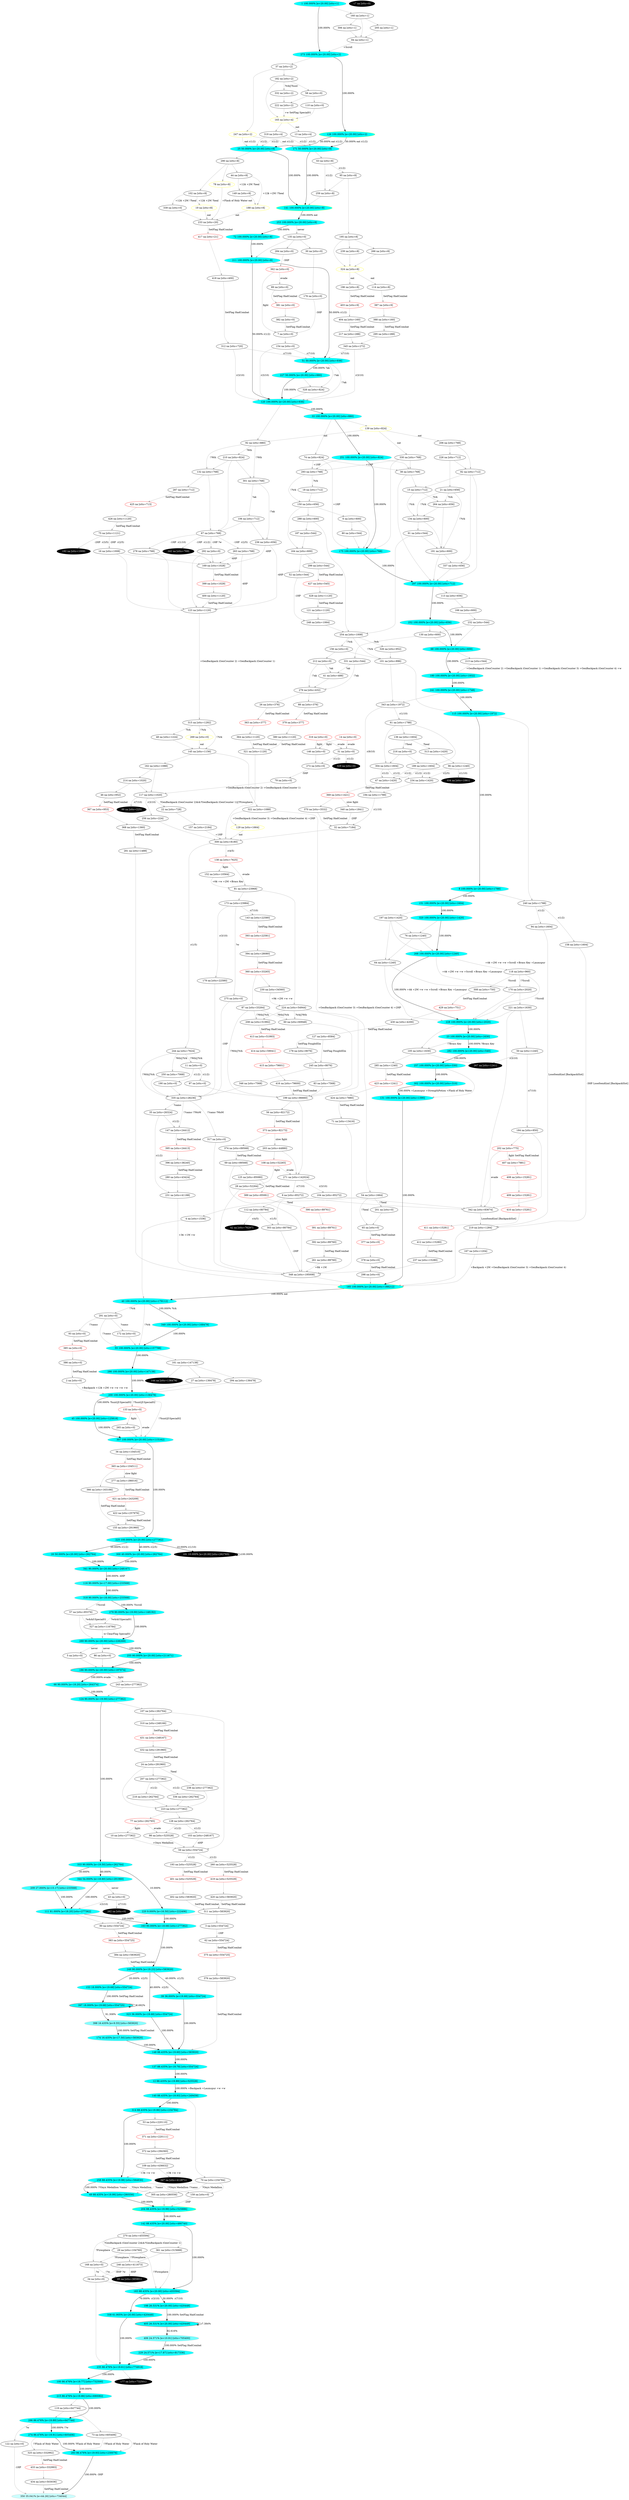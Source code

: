digraph g {
  "A1" [style=filled fillcolor="#00ffff"label="1 100.000% [e=20.00] [stts=1]" color=grey];
  "A2" [style=filled fillcolor="white"label="2 na [stts=0]" ];
  "A3" [style=filled fillcolor="white"label="3 na [stts=554724]" ];
  "A4" [style=filled fillcolor="white"label="4 na [stts=1536]" ];
  "A5" [style=filled fillcolor="white"label="5 na [stts=0]" ];
  "A6" [style=filled fillcolor="white"label="6 na [stts=600]" ];
  "A7" [style=filled fillcolor="white"label="7 na [stts=0]" ];
  "A8" [style=filled fillcolor="#00ffff"label="8 100.000% [e=20.00] [stts=1788]" color=grey];
  "A9" [style=filled fillcolor="white"label="9 na [stts=85272]" ];
  "A10" [style=filled fillcolor="white"label="10 na [stts=277362]" ];
  "A11" [style=filled fillcolor="white"label="11 na [stts=0]" ];
  "A12" [style=filled fillcolor="#01ffff"label="12 88.435% [e=19.89] [stts=525528]" color=grey];
  "A13" [style=filled fillcolor="white"label="13 na [stts=4]" ];
  "A14" [style=filled fillcolor="white"label="14 na [stts=0]" color=red];
  "A15" [style=filled fillcolor="white"label="15 na [stts=712]" ];
  "A16" [style=filled fillcolor="white"label="16 na [stts=1008]" ];
  "A17" [style=filled fillcolor="black"label="17 na [stts=0]" style=filled fontcolor=white];
  "A18" [style=filled fillcolor="white"label="18 na [stts=712]" ];
  "A19" [style=filled fillcolor="white"label="19 na [stts=8]" color=yellow style=filled];
  "A20" [style=filled fillcolor="#00ffff"label="20 50.000% [e=20.00] [stts=262764]" color=grey];
  "A21" [style=filled fillcolor="white"label="21 na [stts=656]" ];
  "A22" [style=filled fillcolor="white"label="22 na [stts=728]" ];
  "A23" [style=filled fillcolor="#00ffff"label="23 100.000% [e=20.00] [stts=1630]" color=grey];
  "A24" [style=filled fillcolor="white"label="24 na [stts=291960]" ];
  "A25" [style=filled fillcolor="#00ffff"label="25 50.000% [e=20.00] [stts=8]" color=grey];
  "A27" [style=filled fillcolor="white"label="27 na [stts=136478]" ];
  "A28" [style=filled fillcolor="white"label="28 na [stts=52264]" ];
  "A29" [style=filled fillcolor="white"label="29 na [stts=104760]" ];
  "A30" [style=filled fillcolor="white"label="30 na [stts=0]" ];
  "A31" [style=filled fillcolor="white"label="31 na [stts=0]" ];
  "A32" [style=filled fillcolor="white"label="32 na [stts=7184]" ];
  "A33" [style=filled fillcolor="#00ffff"label="33 100.000% [e=20.00] [stts=880]" color=grey];
  "A34" [style=filled fillcolor="white"label="34 na [stts=0]" ];
  "A35" [style=filled fillcolor="white"label="35 na [stts=26324]" ];
  "A37" [style=filled fillcolor="white"label="37 na [stts=2]" ];
  "A38" [style=filled fillcolor="white"label="38 na [stts=768]" ];
  "A39" [style=filled fillcolor="#04ffff"label="39 36.000% [e=19.68] [stts=554724]" color=grey];
  "A40" [style=filled fillcolor="#00ffff"label="40 100.000% [e=20.00] [stts=179112]" color=grey];
  "A41" [style=filled fillcolor="white"label="41 na [stts=488]" ];
  "A42" [style=filled fillcolor="black"label="42 na [stts=76297]" style=filled fontcolor=white];
  "A43" [style=filled fillcolor="white"label="43 na [stts=0]" ];
  "A44" [style=filled fillcolor="white"label="44 na [stts=8]" ];
  "A45" [style=filled fillcolor="#00ffff"label="45 100.000% [e=20.00] [stts=125818]" color=grey];
  "A48" [style=filled fillcolor="white"label="48 na [stts=1224]" ];
  "A49" [style=filled fillcolor="#00ffff"label="49 88.435% [e=19.99] [stts=280556]" color=grey];
  "A50" [style=filled fillcolor="white"label="50 na [stts=1240]" ];
  "A51" [style=filled fillcolor="#00ffff"label="51 50.000% [e=20.00] [stts=936]" color=grey];
  "A52" [style=filled fillcolor="white"label="52 na [stts=544]" ];
  "A54" [style=filled fillcolor="white"label="54 na [stts=1664]" ];
  "A55" [style=filled fillcolor="#00ffff"label="55 100.000% [e=20.00] [stts=157798]" color=grey];
  "A57" [style=filled fillcolor="white"label="57 na [stts=85376]" ];
  "A58" [style=filled fillcolor="white"label="58 na [stts=0]" ];
  "A59" [style=filled fillcolor="white"label="59 na [stts=554724]" ];
  "A60" [style=filled fillcolor="white"label="60 na [stts=60948]" ];
  "A61" [style=filled fillcolor="white"label="61 na [stts=1788]" ];
  "A63" [style=filled fillcolor="white"label="63 na [stts=8]" ];
  "A64" [style=filled fillcolor="white"label="64 na [stts=1240]" ];
  "A66" [style=filled fillcolor="#16ffff"label="66 90.000% [e=18.20] [stts=264374]" color=grey];
  "A67" [style=filled fillcolor="white"label="67 na [stts=768]" ];
  "A68" [style=filled fillcolor="#00ffff"label="68 100.000% [e=20.00] [stts=600]" color=grey];
  "A69" [style=filled fillcolor="white"label="69 na [stts=89568]" ];
  "A70" [style=filled fillcolor="white"label="70 na [stts=234784]" ];
  "A71" [style=filled fillcolor="white"label="71 na [stts=13416]" ];
  "A72" [style=filled fillcolor="#00ffff"label="72 100.000% [e=20.00] [stts=8]" color=grey];
  "A73" [style=filled fillcolor="white"label="73 na [stts=605406]" ];
  "A74" [style=filled fillcolor="white"label="74 na [stts=824]" ];
  "A75" [style=filled fillcolor="white"label="75 na [stts=1121]" ];
  "A76" [style=filled fillcolor="white"label="76 na [stts=1240]" ];
  "A77" [style=filled fillcolor="white"label="77 na [stts=262765]" color=red];
  "A78" [style=filled fillcolor="white"label="78 na [stts=8]" color=yellow];
  "A79" [style=filled fillcolor="white"label="79 na [stts=0]" ];
  "A80" [style=filled fillcolor="white"label="80 na [stts=544]" ];
  "A81" [style=filled fillcolor="white"label="81 na [stts=23968]" ];
  "A82" [style=filled fillcolor="white"label="82 na [stts=712]" ];
  "A83" [style=filled fillcolor="white"label="83 na [stts=7568]" ];
  "A84" [style=filled fillcolor="white"label="84 na [stts=1]" ];
  "A85" [style=filled fillcolor="black"label="85 na [stts=385901]" style=filled fontcolor=white];
  "A86" [style=filled fillcolor="white"label="86 na [stts=0]" ];
  "A87" [style=filled fillcolor="white"label="87 na [stts=33264]" ];
  "A91" [style=filled fillcolor="white"label="91 na [stts=544]" ];
  "A92" [style=filled fillcolor="white"label="92 na [stts=880]" ];
  "A94" [style=filled fillcolor="white"label="94 na [stts=1604]" ];
  "A95" [style=filled fillcolor="white"label="95 na [stts=8]" ];
  "A96" [style=filled fillcolor="white"label="96 na [stts=1240]" ];
  "A97" [style=filled fillcolor="white"label="97 na [stts=0]" ];
  "A98" [style=filled fillcolor="white"label="98 na [stts=525528]" ];
  "A99" [style=filled fillcolor="black"label="99 na [stts=225]" style=filled fontcolor=white];
  "A100" [style=filled fillcolor="#02ffff"label="100 86.476% [e=19.77] [stts=732500]" color=grey];
  "A101" [style=filled fillcolor="white"label="101 na [stts=896]" ];
  "A102" [style=filled fillcolor="white"label="102 na [stts=8]" ];
  "A103" [style=filled fillcolor="white"label="103 na [stts=248167]" ];
  "A104" [style=filled fillcolor="white"label="104 na [stts=85272]" ];
  "A105" [style=filled fillcolor="white"label="105 na [stts=1630]" ];
  "A106" [style=filled fillcolor="white"label="106 na [stts=712]" ];
  "A107" [style=filled fillcolor="white"label="107 na [stts=262764]" ];
  "A108" [style=filled fillcolor="white"label="108 na [stts=52265]" color=red];
  "A109" [style=filled fillcolor="white"label="109 na [stts=436632]" ];
  "A110" [style=filled fillcolor="white"label="110 na [stts=0]" ];
  "A111" [style=filled fillcolor="#16ffff"label="111 81.000% [e=18.20] [stts=277362]" color=grey];
  "A112" [style=filled fillcolor="white"label="112 na [stts=80784]" ];
  "A113" [style=filled fillcolor="white"label="113 na [stts=656]" ];
  "A115" [style=filled fillcolor="#00ffff"label="115 100.000% [e=20.00] [stts=1972]" color=grey];
  "A116" [style=filled fillcolor="#26ffff"label="116 90.000% [e=17.00] [stts=233568]" color=grey];
  "A117" [style=filled fillcolor="white"label="117 na [stts=1020]" ];
  "A118" [style=filled fillcolor="white"label="118 na [stts=960]" ];
  "A119" [style=filled fillcolor="white"label="119 na [stts=647744]" ];
  "A120" [style=filled fillcolor="#00ffff"label="120 100.000% [e=20.00] [stts=936]" color=grey];
  "A121" [style=filled fillcolor="white"label="121 na [stts=1120]" ];
  "A122" [style=filled fillcolor="white"label="122 na [stts=0]" ];
  "A123" [style=filled fillcolor="white"label="123 na [stts=1120]" ];
  "A124" [style=filled fillcolor="#0cffff"label="124 90.000% [e=19.00] [stts=277362]" color=grey];
  "A126" [style=filled fillcolor="#00ffff"label="126 100.000% [e=20.00] [stts=2]" color=yellow];
  "A127" [style=filled fillcolor="white"label="127 na [stts=8584]" ];
  "A128" [style=filled fillcolor="white"label="128 na [stts=262764]" ];
  "A129" [style=filled fillcolor="white"label="129 na [stts=1664]" color=yellow style=filled];
  "A130" [style=filled fillcolor="white"label="130 na [stts=600]" ];
  "A131" [style=filled fillcolor="#00ffff"label="131 100.000% [e=20.00] [stts=1390]" color=grey];
  "A132" [style=filled fillcolor="white"label="132 na [stts=768]" ];
  "A133" [style=filled fillcolor="white"label="133 na [stts=0]" color=red];
  "A134" [style=filled fillcolor="white"label="134 na [stts=600]" ];
  "A135" [style=filled fillcolor="white"label="135 na [stts=0]" ];
  "A136" [style=filled fillcolor="white"label="136 na [stts=1604]" ];
  "A137" [style=filled fillcolor="#02ffff"label="137 88.435% [e=19.79] [stts=554724]" color=grey];
  "A138" [style=filled fillcolor="white"label="138 na [stts=7625]" color=red];
  "A139" [style=filled fillcolor="white"label="139 na [stts=824]" color=yellow];
  "A140" [style=filled fillcolor="#00ffff"label="140 88.435% [e=19.93] [stts=249458]" color=grey];
  "A141" [style=filled fillcolor="#00ffff"label="141 100.000% [e=20.00] [stts=8]" color=yellow];
  "A142" [style=filled fillcolor="#00ffff"label="142 88.435% [e=20.00] [stts=490740]" color=grey];
  "A144" [style=filled fillcolor="black"label="144 na [stts=136479]" style=filled fontcolor=white];
  "A145" [style=filled fillcolor="white"label="145 na [stts=1156]" ];
  "A146" [style=filled fillcolor="white"label="146 na [stts=0]" ];
  "A148" [style=filled fillcolor="#05ffff"label="148 88.435% [e=19.60] [stts=583920]" color=grey];
  "A149" [style=filled fillcolor="white"label="149 na [stts=8]" ];
  "A150" [style=filled fillcolor="white"label="150 na [stts=656]" ];
  "A151" [style=filled fillcolor="#00ffff"label="151 100.000% [e=20.00] [stts=1604]" color=grey];
  "A152" [style=filled fillcolor="white"label="152 na [stts=10564]" ];
  "A154" [style=filled fillcolor="white"label="154 na [stts=0]" ];
  "A155" [style=filled fillcolor="white"label="155 na [stts=291960]" ];
  "A156" [style=filled fillcolor="white"label="156 na [stts=0]" ];
  "A157" [style=filled fillcolor="white"label="157 na [stts=2184]" ];
  "A158" [style=filled fillcolor="white"label="158 na [stts=1604]" ];
  "A159" [style=filled fillcolor="white"label="159 na [stts=0]" ];
  "A160" [style=filled fillcolor="white"label="160 na [stts=1]" ];
  "A161" [style=filled fillcolor="white"label="161 na [stts=147138]" ];
  "A162" [style=filled fillcolor="white"label="162 na [stts=1088]" ];
  "A163" [style=filled fillcolor="#10ffff"label="163 90.000% [e=18.68] [stts=277362]" color=grey];
  "A164" [style=filled fillcolor="white"label="164 na [stts=600]" ];
  "A165" [style=filled fillcolor="white"label="165 na [stts=4]" color=yellow style=filled];
  "A166" [style=filled fillcolor="white"label="166 na [stts=600]" ];
  "A167" [style=filled fillcolor="white"label="167 na [stts=1204]" ];
  "A168" [style=filled fillcolor="white"label="168 na [stts=0]" ];
  "A170" [style=filled fillcolor="white"label="170 na [stts=2020]" ];
  "A171" [style=filled fillcolor="#00ffff"label="171 50.000% [e=20.00] [stts=8]" color=grey];
  "A172" [style=filled fillcolor="white"label="172 na [stts=0]" ];
  "A173" [style=filled fillcolor="white"label="173 na [stts=23984]" ];
  "A174" [style=filled fillcolor="#1fffff"label="174 16.435% [e=17.50] [stts=583920]" color=grey];
  "A175" [style=filled fillcolor="#00ffff"label="175 100.000% [e=20.00] [stts=768]" color=grey];
  "A176" [style=filled fillcolor="white"label="176 na [stts=0]" ];
  "A177" [style=filled fillcolor="black"label="177 na [stts=732501]" style=filled fontcolor=white];
  "A178" [style=filled fillcolor="white"label="178 na [stts=8076]" ];
  "A179" [style=filled fillcolor="white"label="179 na [stts=22580]" ];
  "A180" [style=filled fillcolor="#00ffff"label="180 100.000% [e=20.00] [stts=1932]" color=grey];
  "A181" [style=filled fillcolor="black"label="181 10.000% [e=20.00] [stts=262765]" style=filled fontcolor=white];
  "A182" [style=filled fillcolor="white"label="182 na [stts=2]" ];
  "A183" [style=filled fillcolor="#00ffff"label="183 88.435% [e=20.00] [stts=455594]" color=grey];
  "A184" [style=filled fillcolor="white"label="184 na [stts=850]" ];
  "A185" [style=filled fillcolor="#00ffff"label="185 100.000% [e=20.00] [stts=188212]" color=yellow style=filled];
  "A186" [style=filled fillcolor="#00ffff"label="186 90.000% [e=20.00] [stts=197074]" color=red];
  "A187" [style=filled fillcolor="white"label="187 na [stts=544]" ];
  "A188" [style=filled fillcolor="white"label="188 na [stts=8]" color=yellow];
  "A189" [style=filled fillcolor="white"label="189 na [stts=1604]" ];
  "A190" [style=filled fillcolor="white"label="190 na [stts=0]" ];
  "A191" [style=filled fillcolor="white"label="191 na [stts=600]" ];
  "A192" [style=filled fillcolor="black"label="192 na [stts=1009]" style=filled fontcolor=white];
  "A194" [style=filled fillcolor="white"label="194 na [stts=1789]" ];
  "A195" [style=filled fillcolor="white"label="195 na [stts=8]" ];
  "A197" [style=filled fillcolor="white"label="197 na [stts=1420]" ];
  "A199" [style=filled fillcolor="white"label="199 na [stts=86660]" ];
  "A200" [style=filled fillcolor="#00ffff"label="200 100.000% [e=20.00] [stts=136478]" color=grey];
  "A201" [style=filled fillcolor="white"label="201 na [stts=0]" ];
  "A203" [style=filled fillcolor="white"label="203 na [stts=44880]" ];
  "A204" [style=filled fillcolor="#00ffff"label="204 88.435% [e=19.99] [stts=525886]" color=yellow];
  "A205" [style=filled fillcolor="white"label="205 na [stts=1]" ];
  "A206" [style=filled fillcolor="white"label="206 na [stts=768]" ];
  "A207" [style=filled fillcolor="white"label="207 na [stts=277362]" ];
  "A209" [style=filled fillcolor="#3dffff"label="209 27.000% [e=15.17] [stts=233568]" color=grey];
  "A210" [style=filled fillcolor="white"label="210 na [stts=824]" ];
  "A211" [style=filled fillcolor="#00ffff"label="211 100.000% [e=20.00] [stts=8]" color=grey];
  "A212" [style=filled fillcolor="white"label="212 na [stts=0]" ];
  "A213" [style=filled fillcolor="white"label="213 na [stts=544]" ];
  "A214" [style=filled fillcolor="white"label="214 na [stts=1020]" ];
  "A215" [style=filled fillcolor="#01ffff"label="215 86.476% [e=19.86] [stts=690082]" color=grey];
  "A216" [style=filled fillcolor="white"label="216 na [stts=0]" ];
  "A217" [style=filled fillcolor="white"label="217 na [stts=288]" ];
  "A218" [style=filled fillcolor="white"label="218 na [stts=262764]" ];
  "A219" [style=filled fillcolor="white"label="219 na [stts=1284]" ];
  "A220" [style=filled fillcolor="#2cffff"label="220 9.000% [e=16.50] [stts=222406]" color=grey];
  "A221" [style=filled fillcolor="white"label="221 na [stts=1630]" ];
  "A222" [style=filled fillcolor="white"label="222 na [stts=2]" ];
  "A223" [style=filled fillcolor="white"label="223 na [stts=277362]" ];
  "A224" [style=filled fillcolor="white"label="224 na [stts=54944]" ];
  "A225" [style=filled fillcolor="#00ffff"label="225 100.000% [e=20.00] [stts=277362]" color=grey];
  "A226" [style=filled fillcolor="white"label="226 na [stts=712]" ];
  "A227" [style=filled fillcolor="#00ffff"label="227 50.000% [e=20.00] [stts=880]" color=grey];
  "A228" [style=filled fillcolor="#00ffff"label="228 100.000% [e=20.00] [stts=2020]" color=grey];
  "A229" [style=filled fillcolor="#1bffff"label="229 24.571% [e=17.87] [stts=817336]" color=grey];
  "A230" [style=filled fillcolor="white"label="230 na [stts=34560]" ];
  "A231" [style=filled fillcolor="white"label="231 na [stts=41188]" ];
  "A232" [style=filled fillcolor="white"label="232 na [stts=544]" ];
  "A234" [style=filled fillcolor="white"label="234 na [stts=1420]" ];
  "A235" [style=filled fillcolor="#04ffff"label="235 86.476% [e=19.61] [stts=774918]" color=grey];
  "A236" [style=filled fillcolor="white"label="236 na [stts=656]" ];
  "A237" [style=filled fillcolor="white"label="237 na [stts=15280]" ];
  "A238" [style=filled fillcolor="white"label="238 na [stts=277362]" ];
  "A239" [style=filled fillcolor="white"label="239 na [stts=8]" ];
  "A240" [style=filled fillcolor="white"label="240 na [stts=1788]" ];
  "A241" [style=filled fillcolor="#00ffff"label="241 100.000% [e=20.00] [stts=1748]" color=grey];
  "A242" [style=filled fillcolor="black"label="242 na [stts=769]" style=filled fontcolor=white];
  "A243" [style=filled fillcolor="white"label="243 na [stts=277362]" ];
  "A244" [style=filled fillcolor="white"label="244 na [stts=7624]" ];
  "A245" [style=filled fillcolor="white"label="245 na [stts=8076]" ];
  "A246" [style=filled fillcolor="white"label="246 na [stts=411673]" ];
  "A247" [style=filled fillcolor="white"label="247 na [stts=2]" color=yellow];
  "A248" [style=filled fillcolor="white"label="248 na [stts=1064]" ];
  "A249" [style=filled fillcolor="#09ffff"label="249 90.000% [e=19.23] [stts=583920]" color=grey];
  "A250" [style=filled fillcolor="white"label="250 na [stts=7068]" ];
  "A251" [style=filled fillcolor="#00ffff"label="251 100.000% [e=20.00] [stts=824]" color=grey];
  "A252" [style=filled fillcolor="#00ffff"label="252 100.000% [e=20.00] [stts=656]" color=grey];
  "A253" [style=filled fillcolor="#00ffff"label="253 100.000% [e=20.00] [stts=8]" color=grey];
  "A254" [style=filled fillcolor="white"label="254 na [stts=1008]" ];
  "A255" [style=filled fillcolor="#00ffff"label="255 90.000% [e=20.00] [stts=211671]" color=grey];
  "A256" [style=filled fillcolor="white"label="256 na [stts=224]" ];
  "A257" [style=filled fillcolor="#00ffff"label="257 100.000% [e=20.00] [stts=330]" color=grey];
  "A258" [style=filled fillcolor="#00ffff"label="258 88.435% [e=19.98] [stts=584830]" color=grey];
  "A259" [style=filled fillcolor="white"label="259 na [stts=8]" ];
  "A261" [style=filled fillcolor="white"label="261 na [stts=89760]" ];
  "A262" [style=filled fillcolor="black"label="262 na [stts=0]" style=filled fontcolor=white];
  "A263" [style=filled fillcolor="white"label="263 na [stts=768]" ];
  "A264" [style=filled fillcolor="white"label="264 na [stts=656]" ];
  "A265" [style=filled fillcolor="white"label="265 na [stts=0]" ];
  "A266" [style=filled fillcolor="white"label="266 na [stts=8]" ];
  "A267" [style=filled fillcolor="black"label="267 na [stts=1241]" style=filled fontcolor=white];
  "A268" [style=filled fillcolor="#00ffff"label="268 100.000% [e=20.00] [stts=1240]" color=grey];
  "A269" [style=filled fillcolor="white"label="269 na [stts=0]" color=yellow style=filled];
  "A270" [style=filled fillcolor="white"label="270 na [stts=455594]" ];
  "A271" [style=filled fillcolor="white"label="271 na [stts=142024]" ];
  "A272" [style=filled fillcolor="white"label="272 na [stts=0]" ];
  "A273" [style=filled fillcolor="#00ffff"label="273 100.000% [e=20.00] [stts=2]" color=grey];
  "A274" [style=filled fillcolor="#01ffff"label="274 86.476% [e=19.91] [stts=605406]" color=grey];
  "A275" [style=filled fillcolor="white"label="275 na [stts=0]" ];
  "A276" [style=filled fillcolor="white"label="276 na [stts=432]" ];
  "A278" [style=filled fillcolor="white"label="278 na [stts=768]" ];
  "A279" [style=filled fillcolor="#0cffff"label="279 90.000% [e=19.00] [stts=148192]" color=grey];
  "A280" [style=filled fillcolor="white"label="280 na [stts=43424]" ];
  "A281" [style=filled fillcolor="white"label="281 na [stts=1488]" ];
  "A282" [style=filled fillcolor="#00ffff"label="282 100.000% [e=20.00] [stts=540]" color=grey];
  "A283" [style=filled fillcolor="#00ffff"label="283 86.476% [e=19.93] [stts=230076]" color=grey];
  "A284" [style=filled fillcolor="white"label="284 na [stts=0]" ];
  "A286" [style=filled fillcolor="#00ffff"label="286 100.000% [e=20.00] [stts=147138]" color=grey];
  "A288" [style=filled fillcolor="white"label="288 na [stts=600]" ];
  "A289" [style=filled fillcolor="#00ffff"label="289 90.000% [e=20.00] [stts=226269]" color=grey];
  "A290" [style=filled fillcolor="white"label="290 na [stts=8]" ];
  "A291" [style=filled fillcolor="white"label="291 na [stts=0]" ];
  "A292" [style=filled fillcolor="white"label="292 na [stts=0]" ];
  "A293" [style=filled fillcolor="white"label="293 na [stts=768]" ];
  "A294" [style=filled fillcolor="white"label="294 na [stts=136478]" ];
  "A295" [style=filled fillcolor="white"label="295 na [stts=288]" ];
  "A296" [style=filled fillcolor="#01ffff"label="296 86.476% [e=19.89] [stts=647744]" color=grey];
  "A297" [style=filled fillcolor="#00ffff"label="297 100.000% [e=20.00] [stts=712]" color=grey];
  "A298" [style=filled fillcolor="white"label="298 na [stts=0]" ];
  "A300" [style=filled fillcolor="#00ffff"label="300 40.000% [e=20.00] [stts=262764]" color=grey];
  "A301" [style=filled fillcolor="white"label="301 na [stts=768]" ];
  "A302" [style=filled fillcolor="#00ffff"label="302 100.000% [e=20.00] [stts=310]" color=grey];
  "A303" [style=filled fillcolor="white"label="303 na [stts=80784]" ];
  "A304" [style=filled fillcolor="white"label="304 na [stts=1604]" ];
  "A305" [style=filled fillcolor="white"label="305 na [stts=280556]" ];
  "A306" [style=filled fillcolor="white"label="306 na [stts=1]" ];
  "A307" [style=filled fillcolor="#00ffff"label="307 100.000% [e=20.00] [stts=115162]" color=grey];
  "A309" [style=filled fillcolor="white"label="309 na [stts=8180]" ];
  "A311" [style=filled fillcolor="white"label="311 na [stts=583920]" ];
  "A312" [style=filled fillcolor="white"label="312 na [stts=720]" ];
  "A313" [style=filled fillcolor="white"label="313 na [stts=1420]" ];
  "A314" [style=filled fillcolor="#00ffff"label="314 88.435% [e=19.96] [stts=234784]" color=grey];
  "A315" [style=filled fillcolor="white"label="315 na [stts=1292]" ];
  "A316" [style=filled fillcolor="white"label="316 na [stts=0]" color=red];
  "A317" [style=filled fillcolor="white"label="317 na [stts=0]" ];
  "A318" [style=filled fillcolor="#19ffff"label="318 90.000% [e=18.00] [stts=233568]" color=grey];
  "A319" [style=filled fillcolor="white"label="319 na [stts=4]" ];
  "A320" [style=filled fillcolor="#00ffff"label="320 100.000% [e=20.00] [stts=1420]" color=grey];
  "A321" [style=filled fillcolor="white"label="321 na [stts=1120]" ];
  "A322" [style=filled fillcolor="white"label="322 na [stts=1088]" ];
  "A323" [style=filled fillcolor="#04ffff"label="323 36.000% [e=19.68] [stts=554724]" color=grey];
  "A324" [style=filled fillcolor="white"label="324 na [stts=8]" color=yellow];
  "A326" [style=filled fillcolor="white"label="326 na [stts=952]" ];
  "A327" [style=filled fillcolor="white"label="327 na [stts=116784]" ];
  "A328" [style=filled fillcolor="white"label="328 na [stts=824]" ];
  "A329" [style=filled fillcolor="black"label="329 na [stts=0]" style=filled fontcolor=white];
  "A330" [style=filled fillcolor="white"label="330 na [stts=768]" ];
  "A331" [style=filled fillcolor="white"label="331 na [stts=544]" ];
  "A332" [style=filled fillcolor="white"label="332 na [stts=2]" ];
  "A333" [style=filled fillcolor="#06ffff"label="333 90.000% [e=19.50] [stts=262764]" color=grey];
  "A334" [style=filled fillcolor="black"label="334 na [stts=1061]" style=filled fontcolor=white];
  "A335" [style=filled fillcolor="white"label="335 na [stts=28236]" ];
  "A336" [style=filled fillcolor="white"label="336 na [stts=262764]" ];
  "A337" [style=filled fillcolor="white"label="337 na [stts=656]" ];
  "A338" [style=filled fillcolor="#00ffff"label="338 61.905% [e=20.00] [stts=420448]" color=grey];
  "A339" [style=filled fillcolor="white"label="339 na [stts=0]" ];
  "A340" [style=filled fillcolor="white"label="340 na [stts=1841]" ];
  "A341" [style=filled fillcolor="#00ffff"label="341 90.000% [e=20.00] [stts=248167]" color=grey];
  "A342" [style=filled fillcolor="white"label="342 na [stts=83674]" ];
  "A343" [style=filled fillcolor="white"label="343 na [stts=1972]" ];
  "A344" [style=filled fillcolor="#11ffff"label="344 54.000% [e=18.60] [stts=291960]" color=grey];
  "A345" [style=filled fillcolor="white"label="345 na [stts=272]" ];
  "A346" [style=filled fillcolor="white"label="346 na [stts=7568]" ];
  "A347" [style=filled fillcolor="black"label="347 na [stts=412871]" style=filled fontcolor=white];
  "A348" [style=filled fillcolor="white"label="348 na [stts=195008]" ];
  "A349" [style=filled fillcolor="#00ffff"label="349 100.000% [e=20.00] [stts=168478]" color=grey];
  "A350" [style=filled fillcolor="#cbffff"label="350 35.041% [e=44.26] [stts=734044]" color=grey];
  "A360" [style=filled fillcolor="white"label="360 na [stts=33265]" color=red];
  "A361" [style=filled fillcolor="white"label="361 na [stts=315688]" ];
  "A362" [style=filled fillcolor="white"label="362 na [stts=0]" color=red];
  "A26" [style=filled fillcolor="white"label="26 na [stts=376]" ];
  "A363" [style=filled fillcolor="white"label="363 na [stts=377]" color=red];
  "A364" [style=filled fillcolor="white"label="364 na [stts=1120]" ];
  "A36" [style=filled fillcolor="white"label="36 na [stts=104510]" ];
  "A365" [style=filled fillcolor="white"label="365 na [stts=104511]" color=red];
  "A366" [style=filled fillcolor="white"label="366 na [stts=163166]" ];
  "A46" [style=filled fillcolor="white"label="46 na [stts=952]" ];
  "A367" [style=filled fillcolor="white"label="367 na [stts=953]" color=red];
  "A368" [style=filled fillcolor="white"label="368 na [stts=1360]" ];
  "A47" [style=filled fillcolor="white"label="47 na [stts=1420]" ];
  "A369" [style=filled fillcolor="white"label="369 na [stts=1421]" color=red];
  "A370" [style=filled fillcolor="white"label="370 na [stts=3532]" ];
  "A53" [style=filled fillcolor="white"label="53 na [stts=220110]" ];
  "A371" [style=filled fillcolor="white"label="371 na [stts=220111]" color=red];
  "A372" [style=filled fillcolor="white"label="372 na [stts=294360]" ];
  "A56" [style=filled fillcolor="white"label="56 na [stts=82172]" ];
  "A373" [style=filled fillcolor="white"label="373 na [stts=82173]" color=red];
  "A374" [style=filled fillcolor="white"label="374 na [stts=89568]" ];
  "A62" [style=filled fillcolor="white"label="62 na [stts=554724]" ];
  "A375" [style=filled fillcolor="white"label="375 na [stts=554725]" color=red];
  "A376" [style=filled fillcolor="white"label="376 na [stts=583920]" ];
  "A65" [style=filled fillcolor="white"label="65 na [stts=0]" ];
  "A377" [style=filled fillcolor="white"label="377 na [stts=0]" color=red];
  "A378" [style=filled fillcolor="white"label="378 na [stts=0]" ];
  "A88" [style=filled fillcolor="white"label="88 na [stts=376]" ];
  "A379" [style=filled fillcolor="white"label="379 na [stts=377]" color=red];
  "A380" [style=filled fillcolor="white"label="380 na [stts=1120]" ];
  "A89" [style=filled fillcolor="white"label="89 na [stts=0]" ];
  "A381" [style=filled fillcolor="white"label="381 na [stts=0]" color=red];
  "A382" [style=filled fillcolor="white"label="382 na [stts=0]" ];
  "A90" [style=filled fillcolor="white"label="90 na [stts=554724]" ];
  "A383" [style=filled fillcolor="white"label="383 na [stts=554725]" color=red];
  "A384" [style=filled fillcolor="white"label="384 na [stts=583920]" ];
  "A93" [style=filled fillcolor="white"label="93 na [stts=0]" ];
  "A385" [style=filled fillcolor="white"label="385 na [stts=0]" color=red];
  "A386" [style=filled fillcolor="white"label="386 na [stts=0]" ];
  "A114" [style=filled fillcolor="white"label="114 na [stts=8]" ];
  "A387" [style=filled fillcolor="white"label="387 na [stts=9]" color=red];
  "A388" [style=filled fillcolor="white"label="388 na [stts=160]" ];
  "A125" [style=filled fillcolor="white"label="125 na [stts=85080]" ];
  "A389" [style=filled fillcolor="white"label="389 na [stts=85081]" color=red];
  "A390" [style=filled fillcolor="white"label="390 na [stts=89761]" color=red];
  "A391" [style=filled fillcolor="white"label="391 na [stts=89761]" color=red];
  "A392" [style=filled fillcolor="white"label="392 na [stts=89760]" ];
  "A143" [style=filled fillcolor="white"label="143 na [stts=22580]" ];
  "A393" [style=filled fillcolor="white"label="393 na [stts=22581]" color=red];
  "A394" [style=filled fillcolor="white"label="394 na [stts=28080]" ];
  "A147" [style=filled fillcolor="white"label="147 na [stts=24412]" ];
  "A395" [style=filled fillcolor="white"label="395 na [stts=24413]" color=red];
  "A396" [style=filled fillcolor="white"label="396 na [stts=38240]" ];
  "A153" [style=filled fillcolor="#04ffff"label="153 18.000% [e=19.68] [stts=554724]" color=grey];
  "A397" [style=filled fillcolor="#04ffff"label="397 18.000% [e=19.68] [stts=554725]" color=red];
  "A398" [style=filled fillcolor="#85ffff"label="398 16.435% [e=9.55] [stts=583920]" color=grey];
  "A169" [style=filled fillcolor="white"label="169 na [stts=1028]" ];
  "A399" [style=filled fillcolor="white"label="399 na [stts=1029]" color=red];
  "A400" [style=filled fillcolor="white"label="400 na [stts=1120]" ];
  "A193" [style=filled fillcolor="white"label="193 na [stts=525528]" ];
  "A401" [style=filled fillcolor="white"label="401 na [stts=525529]" color=red];
  "A402" [style=filled fillcolor="white"label="402 na [stts=583920]" ];
  "A196" [style=filled fillcolor="white"label="196 na [stts=8]" ];
  "A403" [style=filled fillcolor="white"label="403 na [stts=9]" color=red];
  "A404" [style=filled fillcolor="white"label="404 na [stts=160]" ];
  "A198" [style=filled fillcolor="#00ffff"label="198 26.531% [e=20.00] [stts=420448]" color=grey];
  "A405" [style=filled fillcolor="#00ffff"label="405 26.531% [e=20.00] [stts=420449]" color=red];
  "A406" [style=filled fillcolor="#73ffff"label="406 24.571% [e=10.91] [stts=705400]" color=grey];
  "A202" [style=filled fillcolor="white"label="202 na [stts=775]" color=red];
  "A407" [style=filled fillcolor="white"label="407 na [stts=7881]" color=red];
  "A408" [style=filled fillcolor="white"label="408 na [stts=15281]" color=red];
  "A409" [style=filled fillcolor="white"label="409 na [stts=15281]" color=red];
  "A410" [style=filled fillcolor="white"label="410 na [stts=15281]" color=red];
  "A411" [style=filled fillcolor="white"label="411 na [stts=15281]" color=red];
  "A412" [style=filled fillcolor="white"label="412 na [stts=15280]" ];
  "A208" [style=filled fillcolor="white"label="208 na [stts=51992]" ];
  "A413" [style=filled fillcolor="white"label="413 na [stts=51993]" color=red];
  "A414" [style=filled fillcolor="white"label="414 na [stts=59041]" color=red];
  "A415" [style=filled fillcolor="white"label="415 na [stts=79601]" color=red];
  "A416" [style=filled fillcolor="white"label="416 na [stts=79600]" ];
  "A233" [style=filled fillcolor="white"label="233 na [stts=20]" ];
  "A417" [style=filled fillcolor="white"label="417 na [stts=21]" color=red];
  "A418" [style=filled fillcolor="white"label="418 na [stts=400]" ];
  "A260" [style=filled fillcolor="white"label="260 na [stts=525528]" ];
  "A419" [style=filled fillcolor="white"label="419 na [stts=525529]" color=red];
  "A420" [style=filled fillcolor="white"label="420 na [stts=583920]" ];
  "A277" [style=filled fillcolor="white"label="277 na [stts=186016]" ];
  "A421" [style=filled fillcolor="white"label="421 na [stts=243209]" color=red];
  "A422" [style=filled fillcolor="white"label="422 na [stts=257976]" ];
  "A285" [style=filled fillcolor="white"label="285 na [stts=1240]" ];
  "A423" [style=filled fillcolor="white"label="423 na [stts=1241]" color=red];
  "A424" [style=filled fillcolor="white"label="424 na [stts=7880]" ];
  "A287" [style=filled fillcolor="white"label="287 na [stts=712]" ];
  "A425" [style=filled fillcolor="white"label="425 na [stts=713]" color=red];
  "A426" [style=filled fillcolor="white"label="426 na [stts=1120]" ];
  "A299" [style=filled fillcolor="white"label="299 na [stts=544]" ];
  "A427" [style=filled fillcolor="white"label="427 na [stts=545]" color=red];
  "A428" [style=filled fillcolor="white"label="428 na [stts=1120]" ];
  "A308" [style=filled fillcolor="white"label="308 na [stts=750]" ];
  "A429" [style=filled fillcolor="white"label="429 na [stts=751]" color=red];
  "A430" [style=filled fillcolor="white"label="430 na [stts=4200]" ];
  "A310" [style=filled fillcolor="white"label="310 na [stts=248166]" ];
  "A431" [style=filled fillcolor="white"label="431 na [stts=248167]" color=red];
  "A432" [style=filled fillcolor="white"label="432 na [stts=291960]" ];
  "A325" [style=filled fillcolor="white"label="325 na [stts=332992]" ];
  "A433" [style=filled fillcolor="white"label="433 na [stts=332993]" color=red];
  "A434" [style=filled fillcolor="white"label="434 na [stts=503036]" ];
  A1 -> A160 [label="" color=darkgrey];
  A2 -> A200 [label=" +Backpack +12$ +2M +w +w +w +w" color=darkgrey];
  A3 -> A62 [label=" -1HP" color=darkgrey];
  A4 -> A40 [label="" color=darkgrey];
  A5 -> A186 [label="" color=darkgrey];
  A6 -> A80 [label="" color=darkgrey];
  A6 -> A175 [label="" color=darkgrey];
  A7 -> A154 [label="" color=darkgrey];
  A8 -> A240 [label="" color=darkgrey];
  A9 -> A112 [label="" color=darkgrey];
  A9 -> A342 [label="" color=darkgrey];
  A10 -> A59 [label=" +Onyx Medallion" color=darkgrey];
  A11 -> A97 [label=" r(1/2)" color=darkgrey];
  A11 -> A190 [label=" r(1/2)" color=darkgrey];
  A13 -> A25 [label=" r(1/2)" color=darkgrey];
  A13 -> A171 [label=" r(1/2)" color=darkgrey];
  A14 -> A31 [label=" evade" color=darkgrey];
  A14 -> A146 [label=" fight" color=darkgrey];
  A15 -> A134 [label=" !?trk" color=darkgrey];
  A15 -> A264 [label=" ?trk" color=darkgrey];
  A16 -> A123 [label="" color=darkgrey];
  A16 -> A169 [label="" color=darkgrey];
  A18 -> A150 [label="" color=darkgrey];
  A19 -> A233 [label=" eat" color=darkgrey];
  A21 -> A134 [label=" !?trk" color=darkgrey];
  A21 -> A191 [label=" !?trk" color=darkgrey];
  A21 -> A264 [label=" ?trk" color=darkgrey];
  A22 -> A157 [label="" color=darkgrey];
  A23 -> A105 [label=" !?Brass Key" color=darkgrey];
  A24 -> A207 [label="" color=darkgrey];
  A24 -> A223 [label="" color=darkgrey];
  A24 -> A238 [label=" ?heal" color=darkgrey];
  A25 -> A290 [label="" color=darkgrey];
  A26 -> A363 [label=" SetFlag HadCombat" color=darkgrey];
  A27 -> A200 [label="" color=darkgrey];
  A28 -> A348 [label="" color=darkgrey];
  A29 -> A168 [label=" ?Firesphere" color=darkgrey];
  A29 -> A183 [label=" !?Firesphere" color=darkgrey];
  A29 -> A246 [label=" !?Firesphere" color=darkgrey];
  A30 -> A176 [label="" color=darkgrey];
  A31 -> A272 [label=" r(1/2)" color=darkgrey];
  A31 -> A329 [label=" r(1/2)" color=darkgrey];
  A32 -> A309 [label="" color=darkgrey];
  A33 -> A74 [label="" color=darkgrey];
  A33 -> A139 [label="" color=darkgrey];
  A34 -> A183 [label="" color=darkgrey];
  A34 -> A235 [label="" color=darkgrey];
  A35 -> A147 [label=" r(1/2)" color=darkgrey];
  A35 -> A231 [label=" r(1/2)" color=darkgrey];
  A36 -> A365 [label=" SetFlag HadCombat" color=darkgrey];
  A37 -> A182 [label="" color=darkgrey];
  A37 -> A247 [label="" color=darkgrey];
  A38 -> A15 [label="" color=darkgrey];
  A38 -> A297 [label="" color=darkgrey];
  A40 -> A55 [label=" !?trk" color=darkgrey];
  A40 -> A291 [label=" !?trk" color=darkgrey];
  A41 -> A276 [label="" color=darkgrey];
  A43 -> A111 [label="  r(3/10)" color=darkgrey];
  A43 -> A262 [label="  r(7/10)" color=darkgrey];
  A44 -> A149 [label=" +12$ +2M ?heal" color=darkgrey];
  A44 -> A188 [label=" +12$ +2M !?heal" color=darkgrey];
  A46 -> A367 [label=" SetFlag HadCombat" color=darkgrey];
  A47 -> A369 [label=" SetFlag HadCombat" color=darkgrey];
  A48 -> A145 [label="" color=darkgrey];
  A50 -> A184 [label=" r(7/10)" color=darkgrey];
  A50 -> A267 [label=" r(3/10)" color=darkgrey];
  A51 -> A120 [label=" !?ak" color=darkgrey];
  A51 -> A328 [label=" !?ak" color=darkgrey];
  A52 -> A248 [label=" -1HP" color=darkgrey];
  A53 -> A371 [label=" SetFlag HadCombat" color=darkgrey];
  A54 -> A4 [label=" ?heal" color=darkgrey];
  A54 -> A65 [label=" !?heal" color=darkgrey];
  A54 -> A201 [label=" !?heal" color=darkgrey];
  A55 -> A161 [label="" color=darkgrey];
  A56 -> A373 [label=" SetFlag HadCombat" color=darkgrey];
  A57 -> A289 [label=" " color=darkgrey];
  A57 -> A327 [label=" ?w&&f:Special01" color=darkgrey];
  A58 -> A110 [label="" color=darkgrey];
  A58 -> A222 [label="" color=darkgrey];
  A59 -> A193 [label=" r(1/2)" color=darkgrey];
  A59 -> A260 [label=" r(1/2)" color=darkgrey];
  A60 -> A199 [label="" color=darkgrey];
  A61 -> A136 [label="" color=darkgrey];
  A61 -> A189 [label="" color=darkgrey];
  A61 -> A304 [label="" color=darkgrey];
  A62 -> A375 [label=" SetFlag HadCombat" color=darkgrey];
  A63 -> A95 [label=" r(1/2)" color=darkgrey];
  A63 -> A259 [label=" r(1/2)" color=darkgrey];
  A64 -> A170 [label="" color=darkgrey];
  A64 -> A228 [label="" color=darkgrey];
  A65 -> A377 [label=" SetFlag HadCombat" color=darkgrey];
  A67 -> A242 [label=" -1HP  r(1/2)" color=darkgrey];
  A67 -> A263 [label=" -1HP  r(2/5)" color=darkgrey];
  A67 -> A278 [label=" -1HP  r(1/10)" color=darkgrey];
  A67 -> A292 [label=" -1HP ?w" color=darkgrey];
  A68 -> A213 [label="" color=darkgrey];
  A69 -> A125 [label="" color=darkgrey];
  A69 -> A348 [label="" color=darkgrey];
  A70 -> A49 [label=" ?camo" color=darkgrey];
  A70 -> A159 [label=" " color=darkgrey];
  A70 -> A305 [label=" ?Onyx Medallion" color=darkgrey];
  A71 -> A348 [label="" color=darkgrey];
  A73 -> A283 [label=" ?Flask of Holy Water" color=darkgrey];
  A73 -> A325 [label=" !?Flask of Holy Water" color=darkgrey];
  A74 -> A38 [label=" +1HP" color=darkgrey];
  A74 -> A175 [label=" +1HP" color=darkgrey];
  A74 -> A293 [label=" +1HP" color=darkgrey];
  A75 -> A16 [label=" -2HP  r(2/5)" color=darkgrey];
  A75 -> A192 [label=" -2HP  r(3/5)" color=darkgrey];
  A76 -> A64 [label="" color=darkgrey];
  A76 -> A268 [label="" color=darkgrey];
  A77 -> A10 [label=" fight" color=darkgrey];
  A77 -> A98 [label=" evade" color=darkgrey];
  A78 -> A233 [label=" +Flask of Holy Water eat" color=darkgrey];
  A79 -> A117 [label=" +GenBackpack (GenCounter 2) +GenBackpack (GenCounter 1)" color=darkgrey];
  A80 -> A175 [label="" color=darkgrey];
  A81 -> A173 [label="" color=darkgrey];
  A81 -> A224 [label="" color=darkgrey];
  A82 -> A15 [label="" color=darkgrey];
  A82 -> A297 [label="" color=darkgrey];
  A82 -> A337 [label="" color=darkgrey];
  A83 -> A199 [label="" color=darkgrey];
  A84 -> A273 [label=" +Scroll" color=darkgrey];
  A86 -> A186 [label="" color=darkgrey];
  A87 -> A60 [label=" ?6th||?trk" color=darkgrey];
  A87 -> A199 [label=" !?6th||?trk" color=darkgrey];
  A87 -> A208 [label=" !?6th||?trk" color=darkgrey];
  A88 -> A379 [label=" SetFlag HadCombat" color=darkgrey];
  A89 -> A381 [label=" SetFlag HadCombat" color=darkgrey];
  A90 -> A383 [label=" SetFlag HadCombat" color=darkgrey];
  A91 -> A191 [label="" color=darkgrey];
  A91 -> A254 [label="" color=darkgrey];
  A92 -> A132 [label=" !?6th" color=darkgrey];
  A92 -> A210 [label=" ?6th" color=darkgrey];
  A92 -> A301 [label=" !?6th" color=darkgrey];
  A93 -> A385 [label=" SetFlag HadCombat" color=darkgrey];
  A94 -> A219 [label=" LoseItemKind [BackpackSlot]" color=darkgrey];
  A95 -> A195 [label="" color=darkgrey];
  A95 -> A259 [label="" color=darkgrey];
  A96 -> A47 [label=" r(1/2)" color=darkgrey];
  A96 -> A234 [label=" r(2/5)" color=darkgrey];
  A96 -> A334 [label=" r(1/10)" color=darkgrey];
  A97 -> A199 [label="" color=darkgrey];
  A98 -> A59 [label="" color=darkgrey];
  A101 -> A115 [label="" color=darkgrey];
  A101 -> A343 [label="" color=darkgrey];
  A102 -> A19 [label=" +12$ +2M ?heal" color=darkgrey];
  A102 -> A339 [label=" +12$ +2M !?heal" color=darkgrey];
  A103 -> A59 [label=" -4HP" color=darkgrey];
  A104 -> A303 [label="" color=darkgrey];
  A104 -> A342 [label="" color=darkgrey];
  A105 -> A267 [label="" color=darkgrey];
  A105 -> A285 [label="" color=darkgrey];
  A106 -> A67 [label="" color=darkgrey];
  A106 -> A236 [label="" color=darkgrey];
  A107 -> A59 [label="" color=darkgrey];
  A107 -> A310 [label="" color=darkgrey];
  A108 -> A28 [label=" fight" color=darkgrey];
  A108 -> A271 [label=" evade" color=darkgrey];
  A109 -> A258 [label=" +3$ +w +w" color=darkgrey];
  A109 -> A347 [label=" +3$ +w +w" color=darkgrey];
  A110 -> A165 [label="" color=darkgrey];
  A111 -> A90 [label="" color=darkgrey];
  A112 -> A42 [label="  r(4/5)" color=darkgrey];
  A112 -> A303 [label="  r(1/5)" color=darkgrey];
  A113 -> A166 [label="" color=darkgrey];
  A114 -> A387 [label=" SetFlag HadCombat" color=darkgrey];
  A115 -> A240 [label="" color=darkgrey];
  A117 -> A22 [label=" ?GenBackpack (GenCounter 2)&&?GenBackpack (GenCounter 1)||?Firesphere" color=darkgrey];
  A117 -> A99 [label="  r(7/10)" color=darkgrey];
  A117 -> A256 [label="  r(3/10)" color=darkgrey];
  A118 -> A170 [label=" !?Scroll" color=darkgrey];
  A118 -> A228 [label=" !?Scroll" color=darkgrey];
  A118 -> A308 [label=" ?Scroll" color=darkgrey];
  A119 -> A73 [label="" color=darkgrey];
  A119 -> A296 [label="" color=darkgrey];
  A120 -> A92 [label="" color=darkgrey];
  A121 -> A248 [label="" color=darkgrey];
  A122 -> A350 [label=" -1HP " color=darkgrey];
  A123 -> A315 [label=" +GenBackpack (GenCounter 2) +GenBackpack (GenCounter 1)" color=darkgrey];
  A124 -> A107 [label="" color=darkgrey];
  A125 -> A389 [label=" SetFlag HadCombat" color=darkgrey];
  A127 -> A178 [label=" SetFlag FoughtElix" color=darkgrey];
  A127 -> A245 [label=" SetFlag FoughtElix" color=darkgrey];
  A128 -> A98 [label="  r(1/2)" color=darkgrey];
  A128 -> A103 [label="  r(1/2)" color=darkgrey];
  A129 -> A309 [label=" eat" color=darkgrey];
  A130 -> A68 [label="" color=darkgrey];
  A130 -> A331 [label="" color=darkgrey];
  A132 -> A67 [label="" color=darkgrey];
  A132 -> A287 [label="" color=darkgrey];
  A133 -> A265 [label=" fight" color=darkgrey];
  A133 -> A307 [label=" evade" color=darkgrey];
  A134 -> A91 [label="" color=darkgrey];
  A134 -> A191 [label="" color=darkgrey];
  A135 -> A30 [label="" color=darkgrey];
  A135 -> A211 [label="" color=darkgrey];
  A135 -> A284 [label="" color=darkgrey];
  A136 -> A216 [label=" !?heal" color=darkgrey];
  A136 -> A313 [label=" ?heal" color=darkgrey];
  A138 -> A81 [label=" evade" color=darkgrey];
  A138 -> A152 [label=" fight" color=darkgrey];
  A139 -> A92 [label=" eat" color=darkgrey];
  A139 -> A206 [label=" eat" color=darkgrey];
  A139 -> A330 [label=" eat" color=darkgrey];
  A140 -> A70 [label="" color=darkgrey];
  A142 -> A270 [label="" color=darkgrey];
  A143 -> A393 [label=" SetFlag HadCombat" color=darkgrey];
  A145 -> A162 [label="" color=darkgrey];
  A145 -> A322 [label="" color=darkgrey];
  A146 -> A272 [label="" color=darkgrey];
  A147 -> A395 [label=" SetFlag HadCombat" color=darkgrey];
  A149 -> A188 [label="" color=darkgrey];
  A150 -> A6 [label="" color=darkgrey];
  A150 -> A164 [label="" color=darkgrey];
  A150 -> A288 [label="" color=darkgrey];
  A151 -> A197 [label="" color=darkgrey];
  A152 -> A81 [label=" +6$ +w +2M +Brass Key" color=darkgrey];
  A154 -> A51 [label=" r(7/10)" color=darkgrey];
  A154 -> A120 [label=" r(3/10)" color=darkgrey];
  A155 -> A225 [label="" color=darkgrey];
  A156 -> A101 [label="" color=darkgrey];
  A156 -> A212 [label="" color=darkgrey];
  A157 -> A309 [label=" +1HP" color=darkgrey];
  A158 -> A219 [label=" -3HP LoseItemKind [BackpackSlot]" color=darkgrey];
  A159 -> A204 [label=" -2HP" color=darkgrey];
  A160 -> A84 [label="" color=darkgrey];
  A160 -> A205 [label="" color=darkgrey];
  A160 -> A306 [label="" color=darkgrey];
  A161 -> A27 [label="" color=darkgrey];
  A161 -> A144 [label="" color=darkgrey];
  A161 -> A294 [label="" color=darkgrey];
  A162 -> A117 [label="" color=darkgrey];
  A162 -> A214 [label="" color=darkgrey];
  A164 -> A52 [label="" color=darkgrey];
  A164 -> A299 [label="" color=darkgrey];
  A165 -> A13 [label=" eat" color=darkgrey];
  A165 -> A319 [label="" color=darkgrey];
  A166 -> A232 [label="" color=darkgrey];
  A167 -> A185 [label=" +Backpack +2M +GenBackpack (GenCounter 3) +GenBackpack (GenCounter 4)" color=darkgrey];
  A168 -> A34 [label=" ?w" color=darkgrey];
  A168 -> A85 [label=" !?w" color=darkgrey];
  A169 -> A399 [label=" SetFlag HadCombat" color=darkgrey];
  A170 -> A221 [label="" color=darkgrey];
  A170 -> A228 [label="" color=darkgrey];
  A171 -> A63 [label="" color=darkgrey];
  A172 -> A55 [label="" color=darkgrey];
  A173 -> A143 [label="  r(7/10)" color=darkgrey];
  A173 -> A179 [label="  r(3/10)" color=darkgrey];
  A173 -> A275 [label=" ?w" color=darkgrey];
  A176 -> A7 [label=" -3HP" color=darkgrey];
  A178 -> A245 [label="" color=darkgrey];
  A179 -> A335 [label="" color=darkgrey];
  A182 -> A58 [label=" " color=darkgrey];
  A182 -> A165 [label="" color=darkgrey];
  A182 -> A332 [label=" ?trk||?hunt" color=darkgrey];
  A184 -> A202 [label="" color=darkgrey];
  A184 -> A342 [label="" color=darkgrey];
  A186 -> A243 [label=" fight" color=darkgrey];
  A187 -> A164 [label="" color=darkgrey];
  A188 -> A233 [label=" eat" color=darkgrey];
  A189 -> A47 [label=" r(1/2)" color=darkgrey];
  A189 -> A234 [label=" r(1/2)" color=darkgrey];
  A190 -> A335 [label="" color=darkgrey];
  A191 -> A297 [label="" color=darkgrey];
  A191 -> A337 [label="" color=darkgrey];
  A193 -> A401 [label=" SetFlag HadCombat" color=darkgrey];
  A194 -> A32 [label=" r(1/10)" color=darkgrey];
  A195 -> A239 [label="" color=darkgrey];
  A195 -> A266 [label="" color=darkgrey];
  A195 -> A324 [label="" color=darkgrey];
  A196 -> A403 [label=" SetFlag HadCombat" color=darkgrey];
  A197 -> A64 [label="" color=darkgrey];
  A197 -> A76 [label="" color=darkgrey];
  A197 -> A268 [label="" color=darkgrey];
  A199 -> A56 [label="" color=darkgrey];
  A199 -> A271 [label="" color=darkgrey];
  A200 -> A133 [label=" !?hunt||f:Special02" color=darkgrey];
  A200 -> A307 [label=" !?hunt||f:Special02" color=darkgrey];
  A201 -> A65 [label="" color=darkgrey];
  A202 -> A342 [label=" evade" color=darkgrey];
  A202 -> A407 [label=" fight SetFlag HadCombat" color=darkgrey];
  A203 -> A108 [label="" color=darkgrey];
  A203 -> A271 [label="" color=darkgrey];
  A205 -> A84 [label="" color=darkgrey];
  A206 -> A82 [label="" color=darkgrey];
  A206 -> A226 [label="" color=darkgrey];
  A207 -> A218 [label="  r(1/2)" color=darkgrey];
  A207 -> A336 [label="  r(1/2)" color=darkgrey];
  A208 -> A413 [label=" SetFlag HadCombat" color=darkgrey];
  A210 -> A67 [label="" color=darkgrey];
  A210 -> A132 [label="" color=darkgrey];
  A210 -> A301 [label="" color=darkgrey];
  A212 -> A41 [label=" ?ak" color=darkgrey];
  A212 -> A276 [label=" !?ak" color=darkgrey];
  A213 -> A180 [label=" +GenBackpack (GenCounter 2) +GenBackpack (GenCounter 1) +GenBackpack (GenCounter 3) +GenBackpack (GenCounter 4) +w" color=darkgrey];
  A214 -> A46 [label="" color=darkgrey];
  A214 -> A117 [label="" color=darkgrey];
  A215 -> A119 [label="" color=darkgrey];
  A216 -> A189 [label="" color=darkgrey];
  A216 -> A304 [label="" color=darkgrey];
  A217 -> A345 [label="" color=darkgrey];
  A218 -> A223 [label="" color=darkgrey];
  A219 -> A167 [label="" color=darkgrey];
  A219 -> A185 [label="" color=darkgrey];
  A220 -> A90 [label="" color=darkgrey];
  A221 -> A50 [label="" color=darkgrey];
  A221 -> A228 [label="" color=darkgrey];
  A221 -> A342 [label="" color=darkgrey];
  A222 -> A165 [label=" +w SetFlag Special01" color=darkgrey];
  A223 -> A77 [label="" color=darkgrey];
  A223 -> A128 [label="" color=darkgrey];
  A224 -> A60 [label=" ?trk||?6th" color=darkgrey];
  A224 -> A199 [label="" color=darkgrey];
  A224 -> A208 [label="" color=darkgrey];
  A226 -> A21 [label="" color=darkgrey];
  A226 -> A82 [label="" color=darkgrey];
  A227 -> A328 [label="" color=darkgrey];
  A228 -> A105 [label="" color=darkgrey];
  A230 -> A224 [label=" +9$ +2M +w +w" color=darkgrey];
  A231 -> A348 [label=" +3$ +1M +w" color=darkgrey];
  A232 -> A68 [label="" color=darkgrey];
  A232 -> A130 [label="" color=darkgrey];
  A233 -> A417 [label=" SetFlag HadCombat" color=darkgrey];
  A234 -> A194 [label="" color=darkgrey];
  A235 -> A177 [label="" color=darkgrey];
  A236 -> A123 [label=" -4HP" color=darkgrey];
  A236 -> A169 [label=" -4HP" color=darkgrey];
  A237 -> A348 [label="" color=darkgrey];
  A238 -> A223 [label="" color=darkgrey];
  A239 -> A324 [label="" color=darkgrey];
  A240 -> A94 [label=" r(1/2)" color=darkgrey];
  A240 -> A158 [label=" r(1/2)" color=darkgrey];
  A241 -> A343 [label="" color=darkgrey];
  A243 -> A124 [label="" color=darkgrey];
  A244 -> A11 [label=" !?6th||?trk" color=darkgrey];
  A244 -> A250 [label=" ?6th||?trk" color=darkgrey];
  A244 -> A335 [label=" !?6th||?trk" color=darkgrey];
  A245 -> A83 [label="" color=darkgrey];
  A245 -> A346 [label="" color=darkgrey];
  A246 -> A34 [label=" -8HP ?w" color=darkgrey];
  A246 -> A85 [label=" -8HP " color=darkgrey];
  A247 -> A25 [label=" eat r(1/2)" color=darkgrey];
  A247 -> A171 [label=" eat r(1/2)" color=darkgrey];
  A248 -> A254 [label="" color=darkgrey];
  A250 -> A335 [label="" color=darkgrey];
  A251 -> A38 [label="" color=darkgrey];
  A251 -> A293 [label="" color=darkgrey];
  A252 -> A130 [label="" color=darkgrey];
  A253 -> A135 [label=" never" color=darkgrey];
  A254 -> A101 [label=" !?trk" color=darkgrey];
  A254 -> A156 [label=" !?trk" color=darkgrey];
  A254 -> A326 [label=" ?trk" color=darkgrey];
  A256 -> A309 [label="" color=darkgrey];
  A257 -> A131 [label="" color=darkgrey];
  A258 -> A159 [label=" !?Onyx Medallion !?camo" color=darkgrey];
  A258 -> A305 [label=" ?Onyx Medallion" color=darkgrey];
  A259 -> A141 [label="" color=darkgrey];
  A260 -> A419 [label=" SetFlag HadCombat" color=darkgrey];
  A261 -> A348 [label=" +8$ +1M" color=darkgrey];
  A263 -> A123 [label=" -4HP" color=darkgrey];
  A263 -> A169 [label=" -4HP" color=darkgrey];
  A264 -> A134 [label="" color=darkgrey];
  A264 -> A191 [label="" color=darkgrey];
  A265 -> A307 [label="" color=darkgrey];
  A266 -> A324 [label="" color=darkgrey];
  A268 -> A118 [label=" +4$ +2M +w +w +Scroll +Brass Key +Laumspur" color=darkgrey];
  A268 -> A170 [label=" +4$ +2M +w +w +Scroll +Brass Key +Laumspur" color=darkgrey];
  A269 -> A145 [label=" eat" color=darkgrey];
  A270 -> A29 [label=" ?GenBackpack (GenCounter 2)&&?GenBackpack (GenCounter 1)" color=darkgrey];
  A270 -> A168 [label=" ?Firesphere" color=darkgrey];
  A270 -> A361 [label=" " color=darkgrey];
  A271 -> A9 [label="  r(7/10)" color=darkgrey];
  A271 -> A104 [label="  r(3/10)" color=darkgrey];
  A272 -> A79 [label=" -5HP" color=darkgrey];
  A273 -> A37 [label="" color=darkgrey];
  A274 -> A325 [label=" !?Flask of Holy Water" color=darkgrey];
  A275 -> A335 [label=" -1HP" color=darkgrey];
  A276 -> A26 [label="" color=darkgrey];
  A276 -> A88 [label="" color=darkgrey];
  A277 -> A421 [label=" SetFlag HadCombat" color=darkgrey];
  A278 -> A123 [label="" color=darkgrey];
  A278 -> A169 [label="" color=darkgrey];
  A279 -> A327 [label=" ?w&&f:Special01" color=darkgrey];
  A280 -> A231 [label="" color=darkgrey];
  A281 -> A185 [label="" color=darkgrey];
  A284 -> A362 [label=" -3HP" color=darkgrey];
  A285 -> A423 [label=" SetFlag HadCombat" color=darkgrey];
  A287 -> A425 [label=" SetFlag HadCombat" color=darkgrey];
  A288 -> A187 [label="" color=darkgrey];
  A288 -> A254 [label="" color=darkgrey];
  A289 -> A5 [label=" never" color=darkgrey];
  A289 -> A86 [label=" never" color=darkgrey];
  A290 -> A44 [label="" color=darkgrey];
  A290 -> A78 [label="" color=darkgrey];
  A290 -> A102 [label="" color=darkgrey];
  A291 -> A55 [label=" !?camo" color=darkgrey];
  A291 -> A93 [label=" !?camo" color=darkgrey];
  A291 -> A172 [label=" ?camo" color=darkgrey];
  A292 -> A123 [label="" color=darkgrey];
  A292 -> A169 [label="" color=darkgrey];
  A293 -> A18 [label=" ?trk" color=darkgrey];
  A293 -> A150 [label=" !?trk" color=darkgrey];
  A294 -> A200 [label="" color=darkgrey];
  A295 -> A345 [label="" color=darkgrey];
  A296 -> A122 [label=" ?w" color=darkgrey];
  A297 -> A113 [label="" color=darkgrey];
  A298 -> A185 [label="" color=darkgrey];
  A299 -> A427 [label=" SetFlag HadCombat" color=darkgrey];
  A301 -> A106 [label=" ?ak" color=darkgrey];
  A301 -> A236 [label=" !?ak" color=darkgrey];
  A303 -> A348 [label=" -2HP" color=darkgrey];
  A304 -> A47 [label=" r(1/2)" color=darkgrey];
  A304 -> A234 [label=" r(1/2)" color=darkgrey];
  A305 -> A204 [label="" color=darkgrey];
  A306 -> A84 [label="" color=darkgrey];
  A307 -> A36 [label="" color=darkgrey];
  A308 -> A429 [label=" SetFlag HadCombat" color=darkgrey];
  A309 -> A138 [label="  r(4/5)" color=darkgrey];
  A309 -> A244 [label="  r(1/5)" color=darkgrey];
  A310 -> A431 [label=" SetFlag HadCombat" color=darkgrey];
  A311 -> A3 [label="" color=darkgrey];
  A311 -> A90 [label="" color=darkgrey];
  A312 -> A51 [label=" r(7/10)" color=darkgrey];
  A312 -> A120 [label=" r(3/10)" color=darkgrey];
  A313 -> A96 [label="" color=darkgrey];
  A314 -> A53 [label="" color=darkgrey];
  A315 -> A48 [label=" ?trk" color=darkgrey];
  A315 -> A145 [label=" !?trk" color=darkgrey];
  A315 -> A269 [label=" !?trk" color=darkgrey];
  A316 -> A31 [label=" evade" color=darkgrey];
  A316 -> A146 [label=" fight" color=darkgrey];
  A317 -> A348 [label="" color=darkgrey];
  A318 -> A57 [label=" !?Scroll" color=darkgrey];
  A319 -> A25 [label=" r(1/2)" color=darkgrey];
  A319 -> A171 [label=" r(1/2)" color=darkgrey];
  A320 -> A76 [label="" color=darkgrey];
  A321 -> A309 [label="" color=darkgrey];
  A322 -> A54 [label=" +GenBackpack (GenCounter 3) +GenBackpack (GenCounter 4) +2HP" color=darkgrey];
  A322 -> A129 [label=" +GenBackpack (GenCounter 3) +GenBackpack (GenCounter 4) +2HP" color=darkgrey];
  A324 -> A114 [label=" eat" color=darkgrey];
  A324 -> A196 [label=" eat" color=darkgrey];
  A325 -> A433 [label=" SetFlag HadCombat" color=darkgrey];
  A326 -> A101 [label="" color=darkgrey];
  A327 -> A289 [label=" -w ClearFlag Special01" color=darkgrey];
  A328 -> A120 [label="" color=darkgrey];
  A330 -> A38 [label="" color=darkgrey];
  A330 -> A175 [label="" color=darkgrey];
  A330 -> A293 [label="" color=darkgrey];
  A331 -> A41 [label=" ?ak" color=darkgrey];
  A331 -> A276 [label=" !?ak" color=darkgrey];
  A332 -> A222 [label="" color=darkgrey];
  A335 -> A35 [label=" ?camo" color=darkgrey];
  A335 -> A147 [label=" !?camo !?MoM" color=darkgrey];
  A335 -> A317 [label=" !?camo ?MoM" color=darkgrey];
  A336 -> A223 [label="" color=darkgrey];
  A337 -> A297 [label="" color=darkgrey];
  A339 -> A233 [label="" color=darkgrey];
  A340 -> A32 [label=" -2HP" color=darkgrey];
  A342 -> A219 [label=" LoseItemKind [BackpackSlot]" color=darkgrey];
  A343 -> A61 [label="  r(1/10)" color=darkgrey];
  A343 -> A194 [label="  r(9/10)" color=darkgrey];
  A344 -> A43 [label=" never" color=darkgrey];
  A345 -> A51 [label=" r(7/10)" color=darkgrey];
  A345 -> A120 [label=" r(3/10)" color=darkgrey];
  A346 -> A335 [label="" color=darkgrey];
  A348 -> A185 [label="" color=darkgrey];
  A360 -> A87 [label="" color=darkgrey];
  A360 -> A230 [label="" color=darkgrey];
  A361 -> A183 [label="" color=darkgrey];
  A361 -> A246 [label="" color=darkgrey];
  A362 -> A7 [label=" fight" color=darkgrey];
  A362 -> A89 [label=" evade" color=darkgrey];
  A363 -> A364 [label="" color=darkgrey];
  A364 -> A321 [label=" SetFlag HadCombat" color=darkgrey];
  A365 -> A277 [label=" slow fight" color=darkgrey];
  A365 -> A366 [label="" color=darkgrey];
  A366 -> A155 [label=" SetFlag HadCombat" color=darkgrey];
  A367 -> A368 [label="" color=darkgrey];
  A368 -> A281 [label=" SetFlag HadCombat" color=darkgrey];
  A369 -> A340 [label=" slow fight" color=darkgrey];
  A369 -> A370 [label="" color=darkgrey];
  A370 -> A32 [label=" SetFlag HadCombat" color=darkgrey];
  A371 -> A372 [label="" color=darkgrey];
  A372 -> A109 [label=" SetFlag HadCombat" color=darkgrey];
  A373 -> A203 [label=" slow fight" color=darkgrey];
  A373 -> A374 [label="" color=darkgrey];
  A374 -> A69 [label=" SetFlag HadCombat" color=darkgrey];
  A375 -> A376 [label="" color=darkgrey];
  A376 -> A148 [label=" SetFlag HadCombat" color=darkgrey];
  A377 -> A378 [label="" color=darkgrey];
  A378 -> A298 [label=" SetFlag HadCombat" color=darkgrey];
  A379 -> A380 [label="" color=darkgrey];
  A380 -> A321 [label=" SetFlag HadCombat" color=darkgrey];
  A381 -> A382 [label="" color=darkgrey];
  A382 -> A7 [label=" SetFlag HadCombat" color=darkgrey];
  A383 -> A384 [label="" color=darkgrey];
  A384 -> A249 [label=" SetFlag HadCombat" color=darkgrey];
  A385 -> A386 [label="" color=darkgrey];
  A386 -> A2 [label=" SetFlag HadCombat" color=darkgrey];
  A387 -> A388 [label="" color=darkgrey];
  A388 -> A295 [label=" SetFlag HadCombat" color=darkgrey];
  A389 -> A390 [label="" color=darkgrey];
  A390 -> A391 [label="" color=darkgrey];
  A391 -> A392 [label="" color=darkgrey];
  A392 -> A261 [label=" SetFlag HadCombat" color=darkgrey];
  A393 -> A394 [label="" color=darkgrey];
  A394 -> A360 [label=" SetFlag HadCombat" color=darkgrey];
  A395 -> A396 [label="" color=darkgrey];
  A396 -> A280 [label=" SetFlag HadCombat" color=darkgrey];
  A399 -> A400 [label="" color=darkgrey];
  A400 -> A123 [label=" SetFlag HadCombat" color=darkgrey];
  A401 -> A402 [label="" color=darkgrey];
  A402 -> A311 [label=" SetFlag HadCombat" color=darkgrey];
  A403 -> A404 [label="" color=darkgrey];
  A404 -> A217 [label=" SetFlag HadCombat" color=darkgrey];
  A407 -> A408 [label="" color=darkgrey];
  A408 -> A409 [label="" color=darkgrey];
  A409 -> A410 [label="" color=darkgrey];
  A410 -> A411 [label="" color=darkgrey];
  A411 -> A412 [label="" color=darkgrey];
  A412 -> A237 [label=" SetFlag HadCombat" color=darkgrey];
  A413 -> A414 [label="" color=darkgrey];
  A414 -> A415 [label="" color=darkgrey];
  A415 -> A416 [label="" color=darkgrey];
  A416 -> A199 [label=" SetFlag HadCombat" color=darkgrey];
  A417 -> A418 [label="" color=darkgrey];
  A418 -> A312 [label=" SetFlag HadCombat" color=darkgrey];
  A419 -> A420 [label="" color=darkgrey];
  A420 -> A311 [label=" SetFlag HadCombat" color=darkgrey];
  A421 -> A422 [label="" color=darkgrey];
  A422 -> A155 [label=" SetFlag HadCombat" color=darkgrey];
  A423 -> A424 [label="" color=darkgrey];
  A424 -> A71 [label=" SetFlag HadCombat" color=darkgrey];
  A425 -> A426 [label="" color=darkgrey];
  A426 -> A75 [label=" SetFlag HadCombat" color=darkgrey];
  A427 -> A428 [label="" color=darkgrey];
  A428 -> A121 [label=" SetFlag HadCombat" color=darkgrey];
  A429 -> A430 [label="" color=darkgrey];
  A430 -> A127 [label=" SetFlag HadCombat" color=darkgrey];
  A431 -> A432 [label="" color=darkgrey];
  A432 -> A24 [label=" SetFlag HadCombat" color=darkgrey];
  A433 -> A434 [label="" color=darkgrey];
  A434 -> A350 [label=" SetFlag HadCombat" color=darkgrey];
  A1 -> A273 [label="100.000%" color=black];
  A8 -> A151 [label="100.000%" color=black];
  A12 -> A140 [label="100.000% +Backpack +Laumspur +w +w" color=black];
  A20 -> A341 [label="100.000%" color=black];
  A23 -> A282 [label="100.000% ?Brass Key" color=black];
  A25 -> A141 [label="100.000%" color=black];
  A33 -> A251 [label="100.000%" color=black];
  A39 -> A148 [label="100.000%" color=black];
  A40 -> A349 [label="100.000% ?trk" color=black];
  A45 -> A307 [label="100.000%" color=black];
  A49 -> A204 [label="100.000%" color=black];
  A51 -> A227 [label="100.000% ?ak" color=black];
  A55 -> A286 [label="100.000%" color=black];
  A66 -> A124 [label="100.000%" color=black];
  A68 -> A180 [label="100.000%" color=black];
  A72 -> A211 [label="100.000%" color=black];
  A100 -> A215 [label="100.000%" color=black];
  A111 -> A163 [label="100.000%" color=black];
  A115 -> A8 [label="100.000%" color=black];
  A116 -> A318 [label="100.000%" color=black];
  A120 -> A33 [label="100.000%" color=black];
  A124 -> A333 [label="100.000%" color=black];
  A126 -> A25 [label="50.000% eat r(1/2)" color=black];
  A126 -> A171 [label="50.000% eat r(1/2)" color=black];
  A131 -> A185 [label="100.000%" color=black];
  A137 -> A12 [label="100.000%" color=black];
  A140 -> A314 [label="100.000%" color=black];
  A141 -> A253 [label="100.000% eat" color=black];
  A142 -> A183 [label="100.000%" color=black];
  A148 -> A137 [label="100.000%" color=black];
  A151 -> A320 [label="100.000%" color=black];
  A153 -> A397 [label="100.000% SetFlag HadCombat" color=black];
  A163 -> A249 [label="100.000%" color=black];
  A171 -> A141 [label="100.000%" color=black];
  A174 -> A148 [label="100.000%" color=black];
  A175 -> A297 [label="100.000%" color=black];
  A180 -> A241 [label="100.000%" color=black];
  A181 -> A181 [label="100.000%" color=black];
  A183 -> A198 [label="30.000%  r(7/10)" color=black];
  A183 -> A338 [label="70.000%  r(3/10)" color=black];
  A185 -> A40 [label="100.000% eat" color=black];
  A186 -> A66 [label="100.000% evade" color=black];
  A198 -> A405 [label="100.000% SetFlag HadCombat" color=black];
  A200 -> A45 [label="100.000% ?hunt||f:Special02" color=black];
  A204 -> A142 [label="100.000% eat" color=black];
  A209 -> A111 [label="100.000%" color=black];
  A211 -> A51 [label="50.000% r(1/2)" color=black];
  A211 -> A120 [label="50.000% r(1/2)" color=black];
  A215 -> A296 [label="100.000%" color=black];
  A220 -> A163 [label="100.000%" color=black];
  A225 -> A20 [label="50.000% r(1/2)" color=black];
  A225 -> A181 [label="10.000% r(1/10)" color=black];
  A225 -> A300 [label="40.000% r(2/5)" color=black];
  A227 -> A120 [label="100.000%" color=black];
  A228 -> A23 [label="100.000%" color=black];
  A229 -> A235 [label="100.000%" color=black];
  A235 -> A100 [label="100.000%" color=black];
  A241 -> A115 [label="100.000%" color=black];
  A249 -> A39 [label="40.000%  r(1/5)" color=black];
  A249 -> A153 [label="20.000%  r(2/5)" color=black];
  A249 -> A323 [label="40.000%  r(2/5)" color=black];
  A251 -> A175 [label="100.000%" color=black];
  A252 -> A68 [label="100.000%" color=black];
  A253 -> A72 [label="100.000% " color=black];
  A255 -> A186 [label="100.000%" color=black];
  A257 -> A302 [label="100.000%" color=black];
  A258 -> A49 [label="100.000% !?Onyx Medallion ?camo" color=black];
  A268 -> A228 [label="100.000% +4$ +2M +w +w +Scroll +Brass Key +Laumspur" color=black];
  A273 -> A126 [label="100.000%" color=black];
  A274 -> A283 [label="100.000% ?Flask of Holy Water" color=black];
  A279 -> A289 [label="100.000% " color=black];
  A282 -> A257 [label="100.000%" color=black];
  A283 -> A350 [label="100.000% -3HP" color=black];
  A286 -> A200 [label="100.000%" color=black];
  A289 -> A255 [label="100.000% " color=black];
  A296 -> A274 [label="100.000% !?w" color=black];
  A297 -> A252 [label="100.000%" color=black];
  A300 -> A341 [label="100.000%" color=black];
  A302 -> A131 [label="100.000% +Laumspur +StrengthPotion +Flask of Holy Water" color=black];
  A307 -> A225 [label="100.000%" color=black];
  A314 -> A258 [label="100.000%" color=black];
  A318 -> A279 [label="100.000% ?Scroll" color=black];
  A320 -> A268 [label="100.000%" color=black];
  A323 -> A148 [label="100.000%" color=black];
  A333 -> A209 [label="30.000%" color=black];
  A333 -> A220 [label="10.000%" color=black];
  A333 -> A344 [label="60.000%" color=black];
  A338 -> A235 [label="100.000%" color=black];
  A341 -> A116 [label="100.000% -4HP" color=black];
  A344 -> A111 [label="100.000% " color=black];
  A349 -> A55 [label="100.000%" color=black];
  A397 -> A397 [label="8.692%" color=black];
  A397 -> A398 [label="91.308%" color=black];
  A398 -> A174 [label="100.000% SetFlag HadCombat" color=black];
  A405 -> A405 [label="7.384%" color=black];
  A405 -> A406 [label="92.616%" color=black];
  A406 -> A229 [label="100.000% SetFlag HadCombat" color=black];
}
